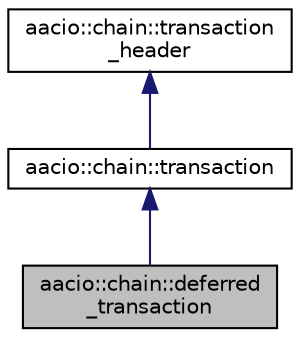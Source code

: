 digraph "aacio::chain::deferred_transaction"
{
  edge [fontname="Helvetica",fontsize="10",labelfontname="Helvetica",labelfontsize="10"];
  node [fontname="Helvetica",fontsize="10",shape=record];
  Node0 [label="aacio::chain::deferred\l_transaction",height=0.2,width=0.4,color="black", fillcolor="grey75", style="filled", fontcolor="black"];
  Node1 -> Node0 [dir="back",color="midnightblue",fontsize="10",style="solid"];
  Node1 [label="aacio::chain::transaction",height=0.2,width=0.4,color="black", fillcolor="white", style="filled",URL="$structaacio_1_1chain_1_1transaction.html"];
  Node2 -> Node1 [dir="back",color="midnightblue",fontsize="10",style="solid"];
  Node2 [label="aacio::chain::transaction\l_header",height=0.2,width=0.4,color="black", fillcolor="white", style="filled",URL="$structaacio_1_1chain_1_1transaction__header.html"];
}
